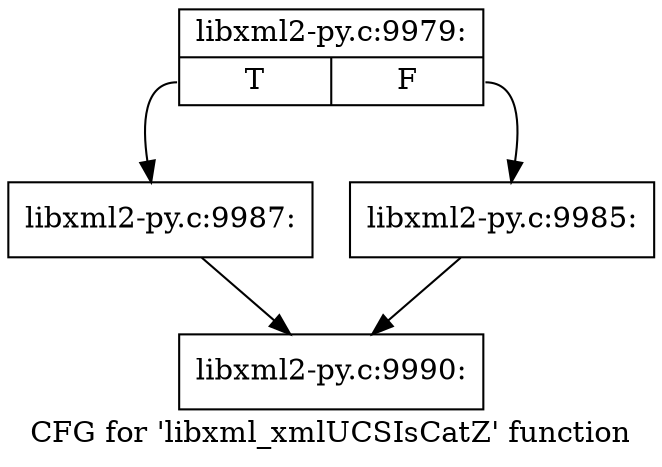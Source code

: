 digraph "CFG for 'libxml_xmlUCSIsCatZ' function" {
	label="CFG for 'libxml_xmlUCSIsCatZ' function";

	Node0x4588390 [shape=record,label="{libxml2-py.c:9979:|{<s0>T|<s1>F}}"];
	Node0x4588390:s0 -> Node0x458b240;
	Node0x4588390:s1 -> Node0x458b1f0;
	Node0x458b1f0 [shape=record,label="{libxml2-py.c:9985:}"];
	Node0x458b1f0 -> Node0x4589e50;
	Node0x458b240 [shape=record,label="{libxml2-py.c:9987:}"];
	Node0x458b240 -> Node0x4589e50;
	Node0x4589e50 [shape=record,label="{libxml2-py.c:9990:}"];
}
